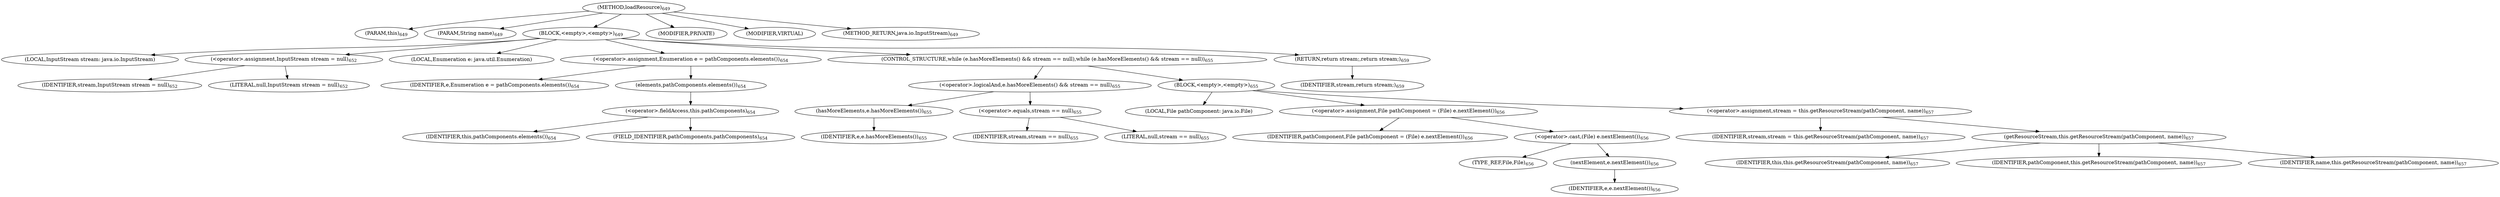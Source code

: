 digraph "loadResource" {  
"1018" [label = <(METHOD,loadResource)<SUB>649</SUB>> ]
"71" [label = <(PARAM,this)<SUB>649</SUB>> ]
"1019" [label = <(PARAM,String name)<SUB>649</SUB>> ]
"1020" [label = <(BLOCK,&lt;empty&gt;,&lt;empty&gt;)<SUB>649</SUB>> ]
"1021" [label = <(LOCAL,InputStream stream: java.io.InputStream)> ]
"1022" [label = <(&lt;operator&gt;.assignment,InputStream stream = null)<SUB>652</SUB>> ]
"1023" [label = <(IDENTIFIER,stream,InputStream stream = null)<SUB>652</SUB>> ]
"1024" [label = <(LITERAL,null,InputStream stream = null)<SUB>652</SUB>> ]
"1025" [label = <(LOCAL,Enumeration e: java.util.Enumeration)> ]
"1026" [label = <(&lt;operator&gt;.assignment,Enumeration e = pathComponents.elements())<SUB>654</SUB>> ]
"1027" [label = <(IDENTIFIER,e,Enumeration e = pathComponents.elements())<SUB>654</SUB>> ]
"1028" [label = <(elements,pathComponents.elements())<SUB>654</SUB>> ]
"1029" [label = <(&lt;operator&gt;.fieldAccess,this.pathComponents)<SUB>654</SUB>> ]
"1030" [label = <(IDENTIFIER,this,pathComponents.elements())<SUB>654</SUB>> ]
"1031" [label = <(FIELD_IDENTIFIER,pathComponents,pathComponents)<SUB>654</SUB>> ]
"1032" [label = <(CONTROL_STRUCTURE,while (e.hasMoreElements() &amp;&amp; stream == null),while (e.hasMoreElements() &amp;&amp; stream == null))<SUB>655</SUB>> ]
"1033" [label = <(&lt;operator&gt;.logicalAnd,e.hasMoreElements() &amp;&amp; stream == null)<SUB>655</SUB>> ]
"1034" [label = <(hasMoreElements,e.hasMoreElements())<SUB>655</SUB>> ]
"1035" [label = <(IDENTIFIER,e,e.hasMoreElements())<SUB>655</SUB>> ]
"1036" [label = <(&lt;operator&gt;.equals,stream == null)<SUB>655</SUB>> ]
"1037" [label = <(IDENTIFIER,stream,stream == null)<SUB>655</SUB>> ]
"1038" [label = <(LITERAL,null,stream == null)<SUB>655</SUB>> ]
"1039" [label = <(BLOCK,&lt;empty&gt;,&lt;empty&gt;)<SUB>655</SUB>> ]
"1040" [label = <(LOCAL,File pathComponent: java.io.File)> ]
"1041" [label = <(&lt;operator&gt;.assignment,File pathComponent = (File) e.nextElement())<SUB>656</SUB>> ]
"1042" [label = <(IDENTIFIER,pathComponent,File pathComponent = (File) e.nextElement())<SUB>656</SUB>> ]
"1043" [label = <(&lt;operator&gt;.cast,(File) e.nextElement())<SUB>656</SUB>> ]
"1044" [label = <(TYPE_REF,File,File)<SUB>656</SUB>> ]
"1045" [label = <(nextElement,e.nextElement())<SUB>656</SUB>> ]
"1046" [label = <(IDENTIFIER,e,e.nextElement())<SUB>656</SUB>> ]
"1047" [label = <(&lt;operator&gt;.assignment,stream = this.getResourceStream(pathComponent, name))<SUB>657</SUB>> ]
"1048" [label = <(IDENTIFIER,stream,stream = this.getResourceStream(pathComponent, name))<SUB>657</SUB>> ]
"1049" [label = <(getResourceStream,this.getResourceStream(pathComponent, name))<SUB>657</SUB>> ]
"70" [label = <(IDENTIFIER,this,this.getResourceStream(pathComponent, name))<SUB>657</SUB>> ]
"1050" [label = <(IDENTIFIER,pathComponent,this.getResourceStream(pathComponent, name))<SUB>657</SUB>> ]
"1051" [label = <(IDENTIFIER,name,this.getResourceStream(pathComponent, name))<SUB>657</SUB>> ]
"1052" [label = <(RETURN,return stream;,return stream;)<SUB>659</SUB>> ]
"1053" [label = <(IDENTIFIER,stream,return stream;)<SUB>659</SUB>> ]
"1054" [label = <(MODIFIER,PRIVATE)> ]
"1055" [label = <(MODIFIER,VIRTUAL)> ]
"1056" [label = <(METHOD_RETURN,java.io.InputStream)<SUB>649</SUB>> ]
  "1018" -> "71" 
  "1018" -> "1019" 
  "1018" -> "1020" 
  "1018" -> "1054" 
  "1018" -> "1055" 
  "1018" -> "1056" 
  "1020" -> "1021" 
  "1020" -> "1022" 
  "1020" -> "1025" 
  "1020" -> "1026" 
  "1020" -> "1032" 
  "1020" -> "1052" 
  "1022" -> "1023" 
  "1022" -> "1024" 
  "1026" -> "1027" 
  "1026" -> "1028" 
  "1028" -> "1029" 
  "1029" -> "1030" 
  "1029" -> "1031" 
  "1032" -> "1033" 
  "1032" -> "1039" 
  "1033" -> "1034" 
  "1033" -> "1036" 
  "1034" -> "1035" 
  "1036" -> "1037" 
  "1036" -> "1038" 
  "1039" -> "1040" 
  "1039" -> "1041" 
  "1039" -> "1047" 
  "1041" -> "1042" 
  "1041" -> "1043" 
  "1043" -> "1044" 
  "1043" -> "1045" 
  "1045" -> "1046" 
  "1047" -> "1048" 
  "1047" -> "1049" 
  "1049" -> "70" 
  "1049" -> "1050" 
  "1049" -> "1051" 
  "1052" -> "1053" 
}
